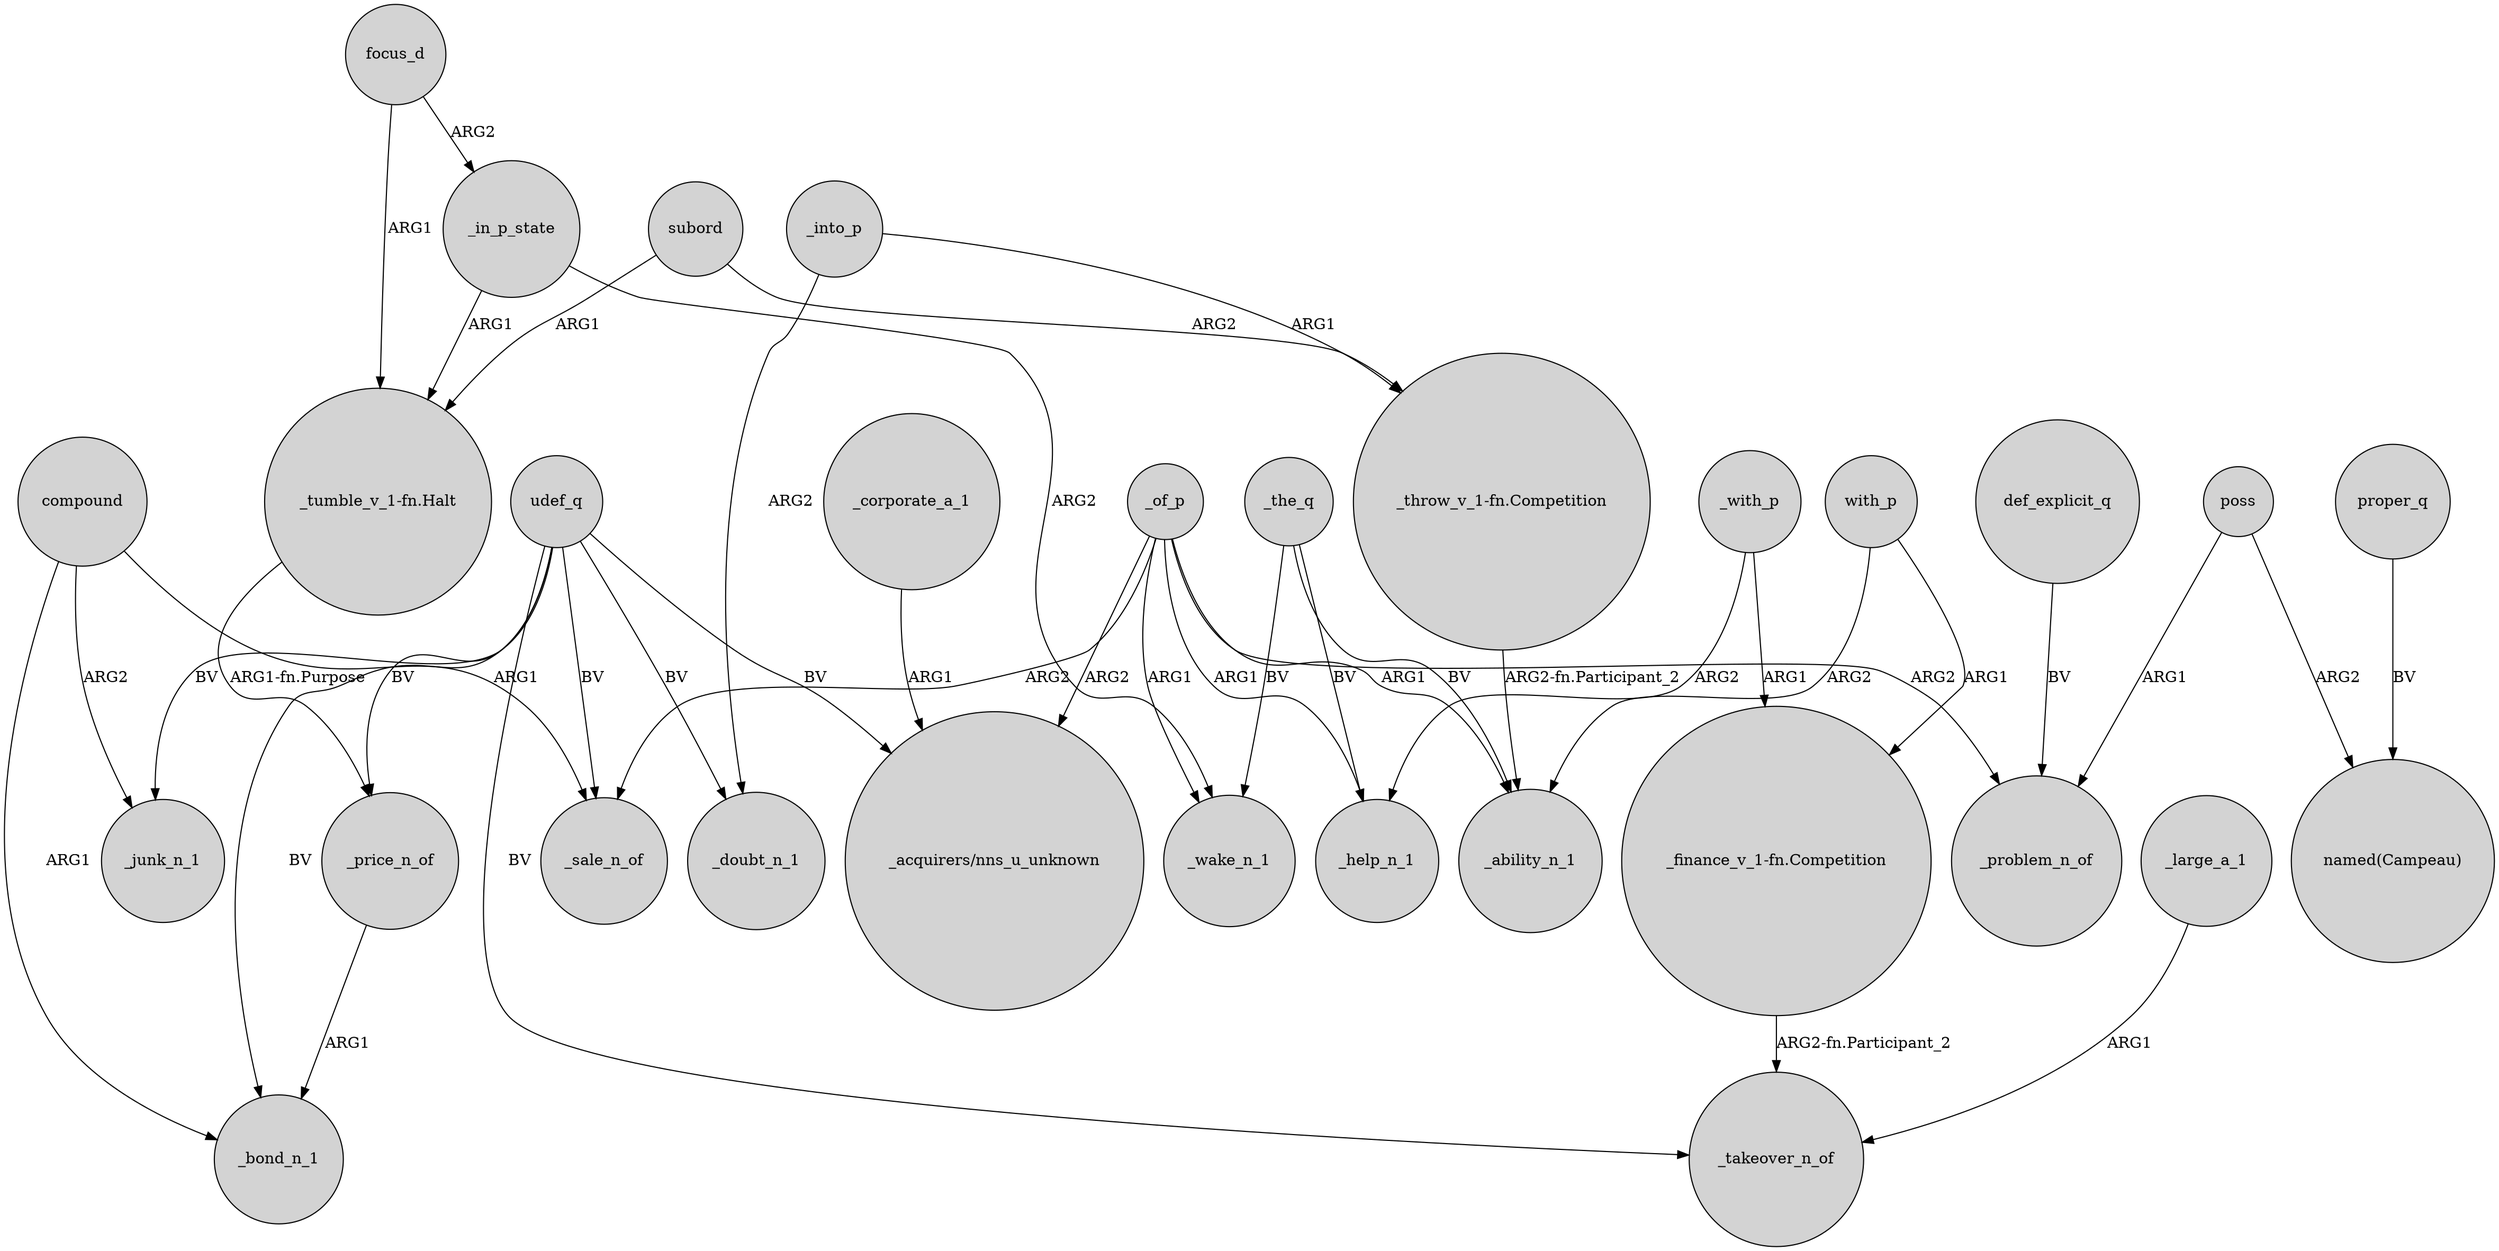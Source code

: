 digraph {
	node [shape=circle style=filled]
	udef_q -> "_acquirers/nns_u_unknown" [label=BV]
	focus_d -> _in_p_state [label=ARG2]
	poss -> "named(Campeau)" [label=ARG2]
	proper_q -> "named(Campeau)" [label=BV]
	udef_q -> _bond_n_1 [label=BV]
	_the_q -> _help_n_1 [label=BV]
	subord -> "_throw_v_1-fn.Competition" [label=ARG2]
	poss -> _problem_n_of [label=ARG1]
	udef_q -> _price_n_of [label=BV]
	udef_q -> _doubt_n_1 [label=BV]
	compound -> _bond_n_1 [label=ARG1]
	_of_p -> _sale_n_of [label=ARG2]
	_large_a_1 -> _takeover_n_of [label=ARG1]
	compound -> _junk_n_1 [label=ARG2]
	_in_p_state -> "_tumble_v_1-fn.Halt" [label=ARG1]
	udef_q -> _sale_n_of [label=BV]
	_into_p -> _doubt_n_1 [label=ARG2]
	_of_p -> _ability_n_1 [label=ARG1]
	"_tumble_v_1-fn.Halt" -> _price_n_of [label="ARG1-fn.Purpose"]
	udef_q -> _takeover_n_of [label=BV]
	def_explicit_q -> _problem_n_of [label=BV]
	with_p -> "_finance_v_1-fn.Competition" [label=ARG1]
	_the_q -> _ability_n_1 [label=BV]
	_of_p -> _wake_n_1 [label=ARG1]
	_of_p -> "_acquirers/nns_u_unknown" [label=ARG2]
	_corporate_a_1 -> "_acquirers/nns_u_unknown" [label=ARG1]
	focus_d -> "_tumble_v_1-fn.Halt" [label=ARG1]
	subord -> "_tumble_v_1-fn.Halt" [label=ARG1]
	_in_p_state -> _wake_n_1 [label=ARG2]
	_of_p -> _problem_n_of [label=ARG2]
	_into_p -> "_throw_v_1-fn.Competition" [label=ARG1]
	_with_p -> "_finance_v_1-fn.Competition" [label=ARG1]
	_of_p -> _help_n_1 [label=ARG1]
	_the_q -> _wake_n_1 [label=BV]
	"_finance_v_1-fn.Competition" -> _takeover_n_of [label="ARG2-fn.Participant_2"]
	udef_q -> _junk_n_1 [label=BV]
	with_p -> _ability_n_1 [label=ARG2]
	_with_p -> _help_n_1 [label=ARG2]
	_price_n_of -> _bond_n_1 [label=ARG1]
	compound -> _sale_n_of [label=ARG1]
	"_throw_v_1-fn.Competition" -> _ability_n_1 [label="ARG2-fn.Participant_2"]
}
